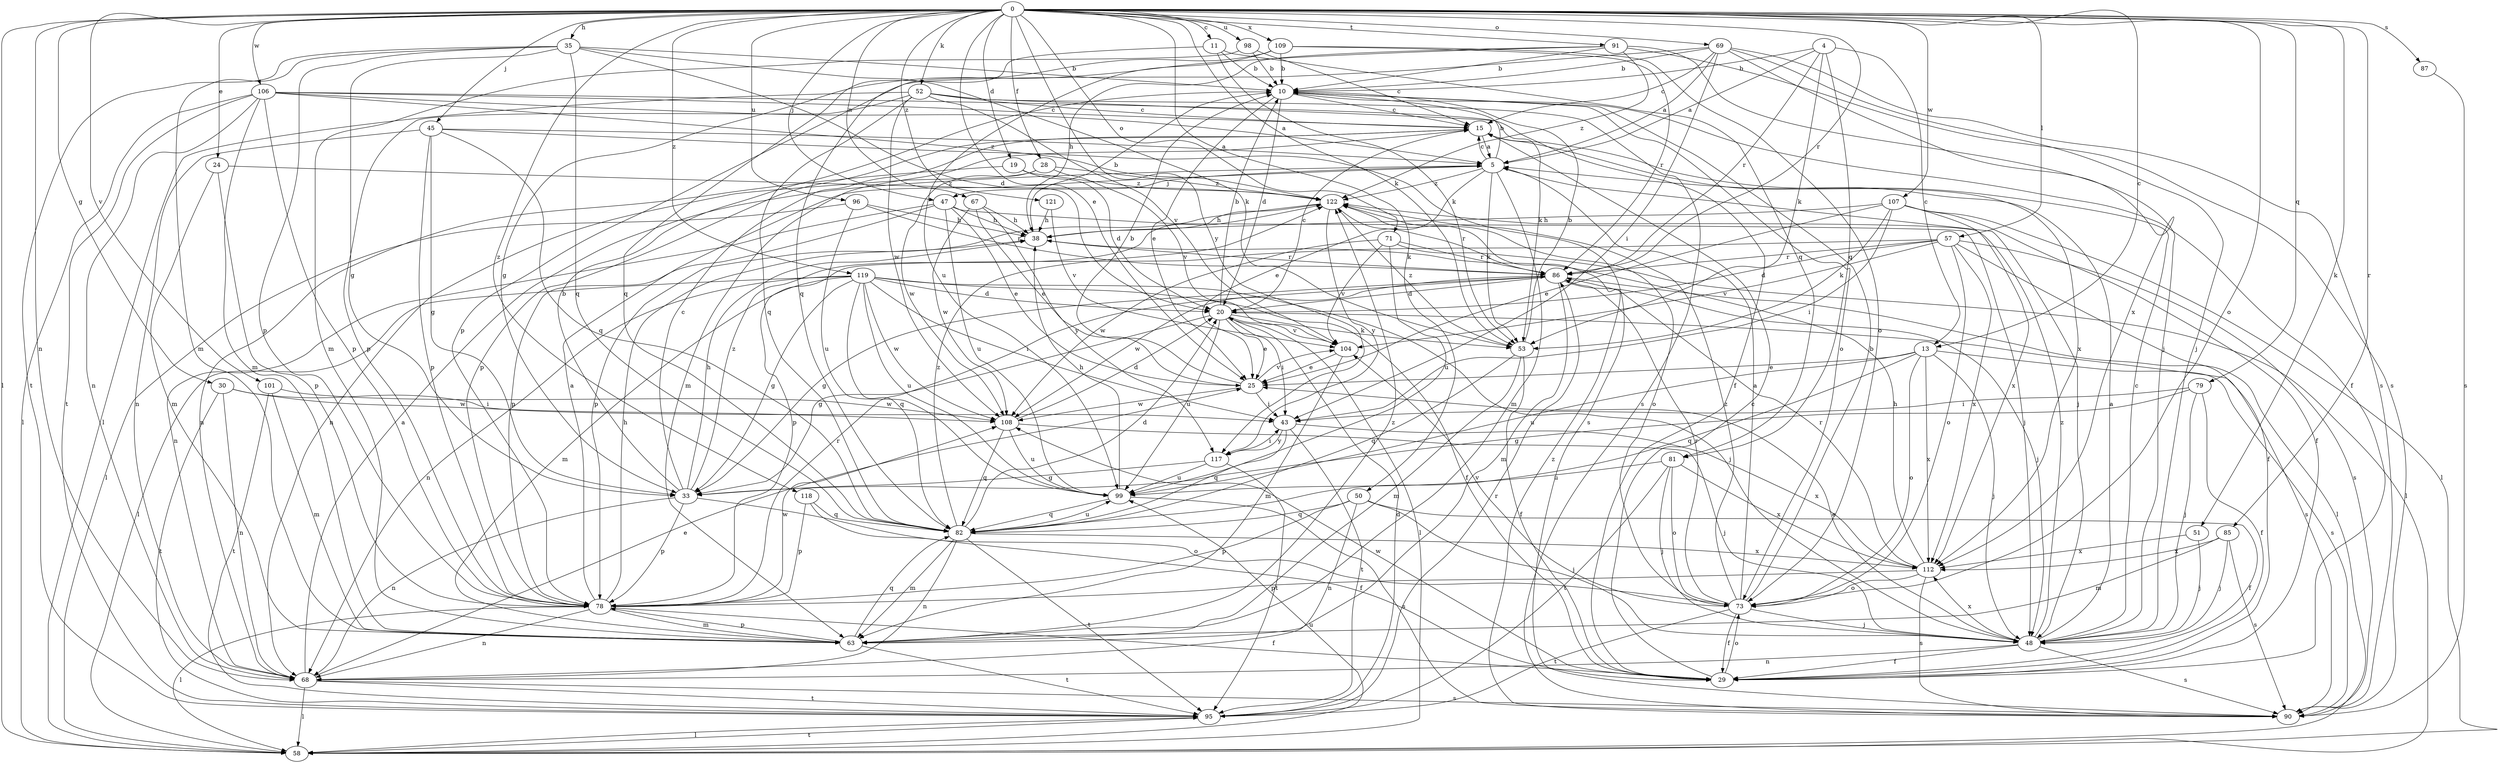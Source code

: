 strict digraph  {
0;
4;
5;
10;
11;
13;
15;
19;
20;
24;
25;
28;
29;
30;
33;
35;
38;
43;
45;
47;
48;
50;
51;
52;
53;
57;
58;
63;
67;
68;
69;
71;
73;
78;
79;
81;
82;
85;
86;
87;
90;
91;
95;
96;
98;
99;
101;
104;
106;
107;
108;
109;
112;
117;
118;
119;
121;
122;
0 -> 11  [label=c];
0 -> 13  [label=c];
0 -> 19  [label=d];
0 -> 24  [label=e];
0 -> 25  [label=e];
0 -> 28  [label=f];
0 -> 30  [label=g];
0 -> 35  [label=h];
0 -> 45  [label=j];
0 -> 47  [label=j];
0 -> 50  [label=k];
0 -> 51  [label=k];
0 -> 52  [label=k];
0 -> 53  [label=k];
0 -> 57  [label=l];
0 -> 58  [label=l];
0 -> 67  [label=n];
0 -> 68  [label=n];
0 -> 69  [label=o];
0 -> 71  [label=o];
0 -> 73  [label=o];
0 -> 79  [label=q];
0 -> 85  [label=r];
0 -> 86  [label=r];
0 -> 87  [label=s];
0 -> 91  [label=t];
0 -> 96  [label=u];
0 -> 98  [label=u];
0 -> 101  [label=v];
0 -> 106  [label=w];
0 -> 107  [label=w];
0 -> 109  [label=x];
0 -> 117  [label=y];
0 -> 118  [label=z];
0 -> 119  [label=z];
0 -> 121  [label=z];
4 -> 5  [label=a];
4 -> 10  [label=b];
4 -> 13  [label=c];
4 -> 53  [label=k];
4 -> 81  [label=q];
4 -> 86  [label=r];
5 -> 10  [label=b];
5 -> 15  [label=c];
5 -> 25  [label=e];
5 -> 47  [label=j];
5 -> 48  [label=j];
5 -> 53  [label=k];
5 -> 63  [label=m];
5 -> 122  [label=z];
10 -> 15  [label=c];
10 -> 20  [label=d];
10 -> 25  [label=e];
10 -> 29  [label=f];
10 -> 73  [label=o];
11 -> 10  [label=b];
11 -> 53  [label=k];
11 -> 81  [label=q];
11 -> 82  [label=q];
13 -> 25  [label=e];
13 -> 48  [label=j];
13 -> 73  [label=o];
13 -> 82  [label=q];
13 -> 90  [label=s];
13 -> 99  [label=u];
13 -> 112  [label=x];
15 -> 5  [label=a];
15 -> 63  [label=m];
15 -> 78  [label=p];
15 -> 112  [label=x];
19 -> 20  [label=d];
19 -> 68  [label=n];
19 -> 122  [label=z];
20 -> 10  [label=b];
20 -> 15  [label=c];
20 -> 25  [label=e];
20 -> 33  [label=g];
20 -> 43  [label=i];
20 -> 53  [label=k];
20 -> 58  [label=l];
20 -> 90  [label=s];
20 -> 99  [label=u];
20 -> 104  [label=v];
24 -> 63  [label=m];
24 -> 78  [label=p];
24 -> 122  [label=z];
25 -> 10  [label=b];
25 -> 43  [label=i];
25 -> 104  [label=v];
25 -> 108  [label=w];
28 -> 68  [label=n];
28 -> 104  [label=v];
28 -> 108  [label=w];
28 -> 122  [label=z];
29 -> 15  [label=c];
29 -> 73  [label=o];
29 -> 108  [label=w];
30 -> 43  [label=i];
30 -> 68  [label=n];
30 -> 95  [label=t];
30 -> 108  [label=w];
33 -> 10  [label=b];
33 -> 15  [label=c];
33 -> 38  [label=h];
33 -> 68  [label=n];
33 -> 73  [label=o];
33 -> 78  [label=p];
33 -> 122  [label=z];
35 -> 10  [label=b];
35 -> 20  [label=d];
35 -> 33  [label=g];
35 -> 53  [label=k];
35 -> 63  [label=m];
35 -> 78  [label=p];
35 -> 82  [label=q];
35 -> 95  [label=t];
38 -> 10  [label=b];
38 -> 86  [label=r];
43 -> 82  [label=q];
43 -> 95  [label=t];
43 -> 112  [label=x];
43 -> 117  [label=y];
45 -> 5  [label=a];
45 -> 33  [label=g];
45 -> 68  [label=n];
45 -> 78  [label=p];
45 -> 82  [label=q];
45 -> 90  [label=s];
47 -> 25  [label=e];
47 -> 38  [label=h];
47 -> 48  [label=j];
47 -> 68  [label=n];
47 -> 78  [label=p];
47 -> 99  [label=u];
48 -> 5  [label=a];
48 -> 15  [label=c];
48 -> 25  [label=e];
48 -> 29  [label=f];
48 -> 68  [label=n];
48 -> 90  [label=s];
48 -> 112  [label=x];
48 -> 122  [label=z];
50 -> 29  [label=f];
50 -> 48  [label=j];
50 -> 68  [label=n];
50 -> 78  [label=p];
50 -> 82  [label=q];
51 -> 48  [label=j];
51 -> 112  [label=x];
52 -> 15  [label=c];
52 -> 53  [label=k];
52 -> 58  [label=l];
52 -> 78  [label=p];
52 -> 82  [label=q];
52 -> 90  [label=s];
52 -> 104  [label=v];
52 -> 108  [label=w];
53 -> 10  [label=b];
53 -> 29  [label=f];
53 -> 63  [label=m];
53 -> 82  [label=q];
53 -> 122  [label=z];
57 -> 20  [label=d];
57 -> 29  [label=f];
57 -> 73  [label=o];
57 -> 78  [label=p];
57 -> 86  [label=r];
57 -> 90  [label=s];
57 -> 104  [label=v];
57 -> 112  [label=x];
58 -> 95  [label=t];
58 -> 99  [label=u];
63 -> 78  [label=p];
63 -> 82  [label=q];
63 -> 95  [label=t];
63 -> 122  [label=z];
67 -> 25  [label=e];
67 -> 38  [label=h];
67 -> 108  [label=w];
67 -> 117  [label=y];
68 -> 5  [label=a];
68 -> 25  [label=e];
68 -> 58  [label=l];
68 -> 90  [label=s];
68 -> 95  [label=t];
69 -> 5  [label=a];
69 -> 10  [label=b];
69 -> 15  [label=c];
69 -> 43  [label=i];
69 -> 48  [label=j];
69 -> 78  [label=p];
69 -> 90  [label=s];
69 -> 112  [label=x];
71 -> 58  [label=l];
71 -> 86  [label=r];
71 -> 99  [label=u];
71 -> 104  [label=v];
71 -> 108  [label=w];
73 -> 5  [label=a];
73 -> 10  [label=b];
73 -> 29  [label=f];
73 -> 48  [label=j];
73 -> 86  [label=r];
73 -> 95  [label=t];
73 -> 104  [label=v];
73 -> 122  [label=z];
78 -> 5  [label=a];
78 -> 29  [label=f];
78 -> 38  [label=h];
78 -> 58  [label=l];
78 -> 63  [label=m];
78 -> 68  [label=n];
78 -> 86  [label=r];
78 -> 108  [label=w];
79 -> 29  [label=f];
79 -> 33  [label=g];
79 -> 43  [label=i];
79 -> 48  [label=j];
81 -> 48  [label=j];
81 -> 73  [label=o];
81 -> 95  [label=t];
81 -> 99  [label=u];
81 -> 112  [label=x];
82 -> 20  [label=d];
82 -> 63  [label=m];
82 -> 68  [label=n];
82 -> 95  [label=t];
82 -> 99  [label=u];
82 -> 112  [label=x];
82 -> 122  [label=z];
85 -> 48  [label=j];
85 -> 63  [label=m];
85 -> 90  [label=s];
85 -> 112  [label=x];
86 -> 20  [label=d];
86 -> 33  [label=g];
86 -> 48  [label=j];
86 -> 58  [label=l];
86 -> 63  [label=m];
86 -> 108  [label=w];
87 -> 90  [label=s];
90 -> 122  [label=z];
91 -> 10  [label=b];
91 -> 33  [label=g];
91 -> 38  [label=h];
91 -> 48  [label=j];
91 -> 90  [label=s];
91 -> 122  [label=z];
95 -> 20  [label=d];
95 -> 58  [label=l];
95 -> 86  [label=r];
96 -> 38  [label=h];
96 -> 58  [label=l];
96 -> 86  [label=r];
96 -> 99  [label=u];
98 -> 10  [label=b];
98 -> 15  [label=c];
98 -> 63  [label=m];
99 -> 38  [label=h];
99 -> 82  [label=q];
99 -> 90  [label=s];
101 -> 63  [label=m];
101 -> 95  [label=t];
101 -> 108  [label=w];
104 -> 25  [label=e];
104 -> 63  [label=m];
106 -> 5  [label=a];
106 -> 15  [label=c];
106 -> 29  [label=f];
106 -> 58  [label=l];
106 -> 63  [label=m];
106 -> 68  [label=n];
106 -> 78  [label=p];
106 -> 95  [label=t];
106 -> 122  [label=z];
107 -> 25  [label=e];
107 -> 29  [label=f];
107 -> 38  [label=h];
107 -> 43  [label=i];
107 -> 53  [label=k];
107 -> 58  [label=l];
107 -> 112  [label=x];
108 -> 20  [label=d];
108 -> 48  [label=j];
108 -> 82  [label=q];
108 -> 99  [label=u];
109 -> 10  [label=b];
109 -> 73  [label=o];
109 -> 82  [label=q];
109 -> 86  [label=r];
109 -> 99  [label=u];
112 -> 38  [label=h];
112 -> 73  [label=o];
112 -> 78  [label=p];
112 -> 86  [label=r];
112 -> 90  [label=s];
117 -> 33  [label=g];
117 -> 43  [label=i];
117 -> 95  [label=t];
117 -> 99  [label=u];
118 -> 29  [label=f];
118 -> 78  [label=p];
118 -> 82  [label=q];
119 -> 20  [label=d];
119 -> 29  [label=f];
119 -> 33  [label=g];
119 -> 43  [label=i];
119 -> 48  [label=j];
119 -> 58  [label=l];
119 -> 63  [label=m];
119 -> 68  [label=n];
119 -> 82  [label=q];
119 -> 99  [label=u];
119 -> 108  [label=w];
121 -> 38  [label=h];
121 -> 104  [label=v];
122 -> 38  [label=h];
122 -> 73  [label=o];
122 -> 78  [label=p];
122 -> 86  [label=r];
122 -> 117  [label=y];
}
